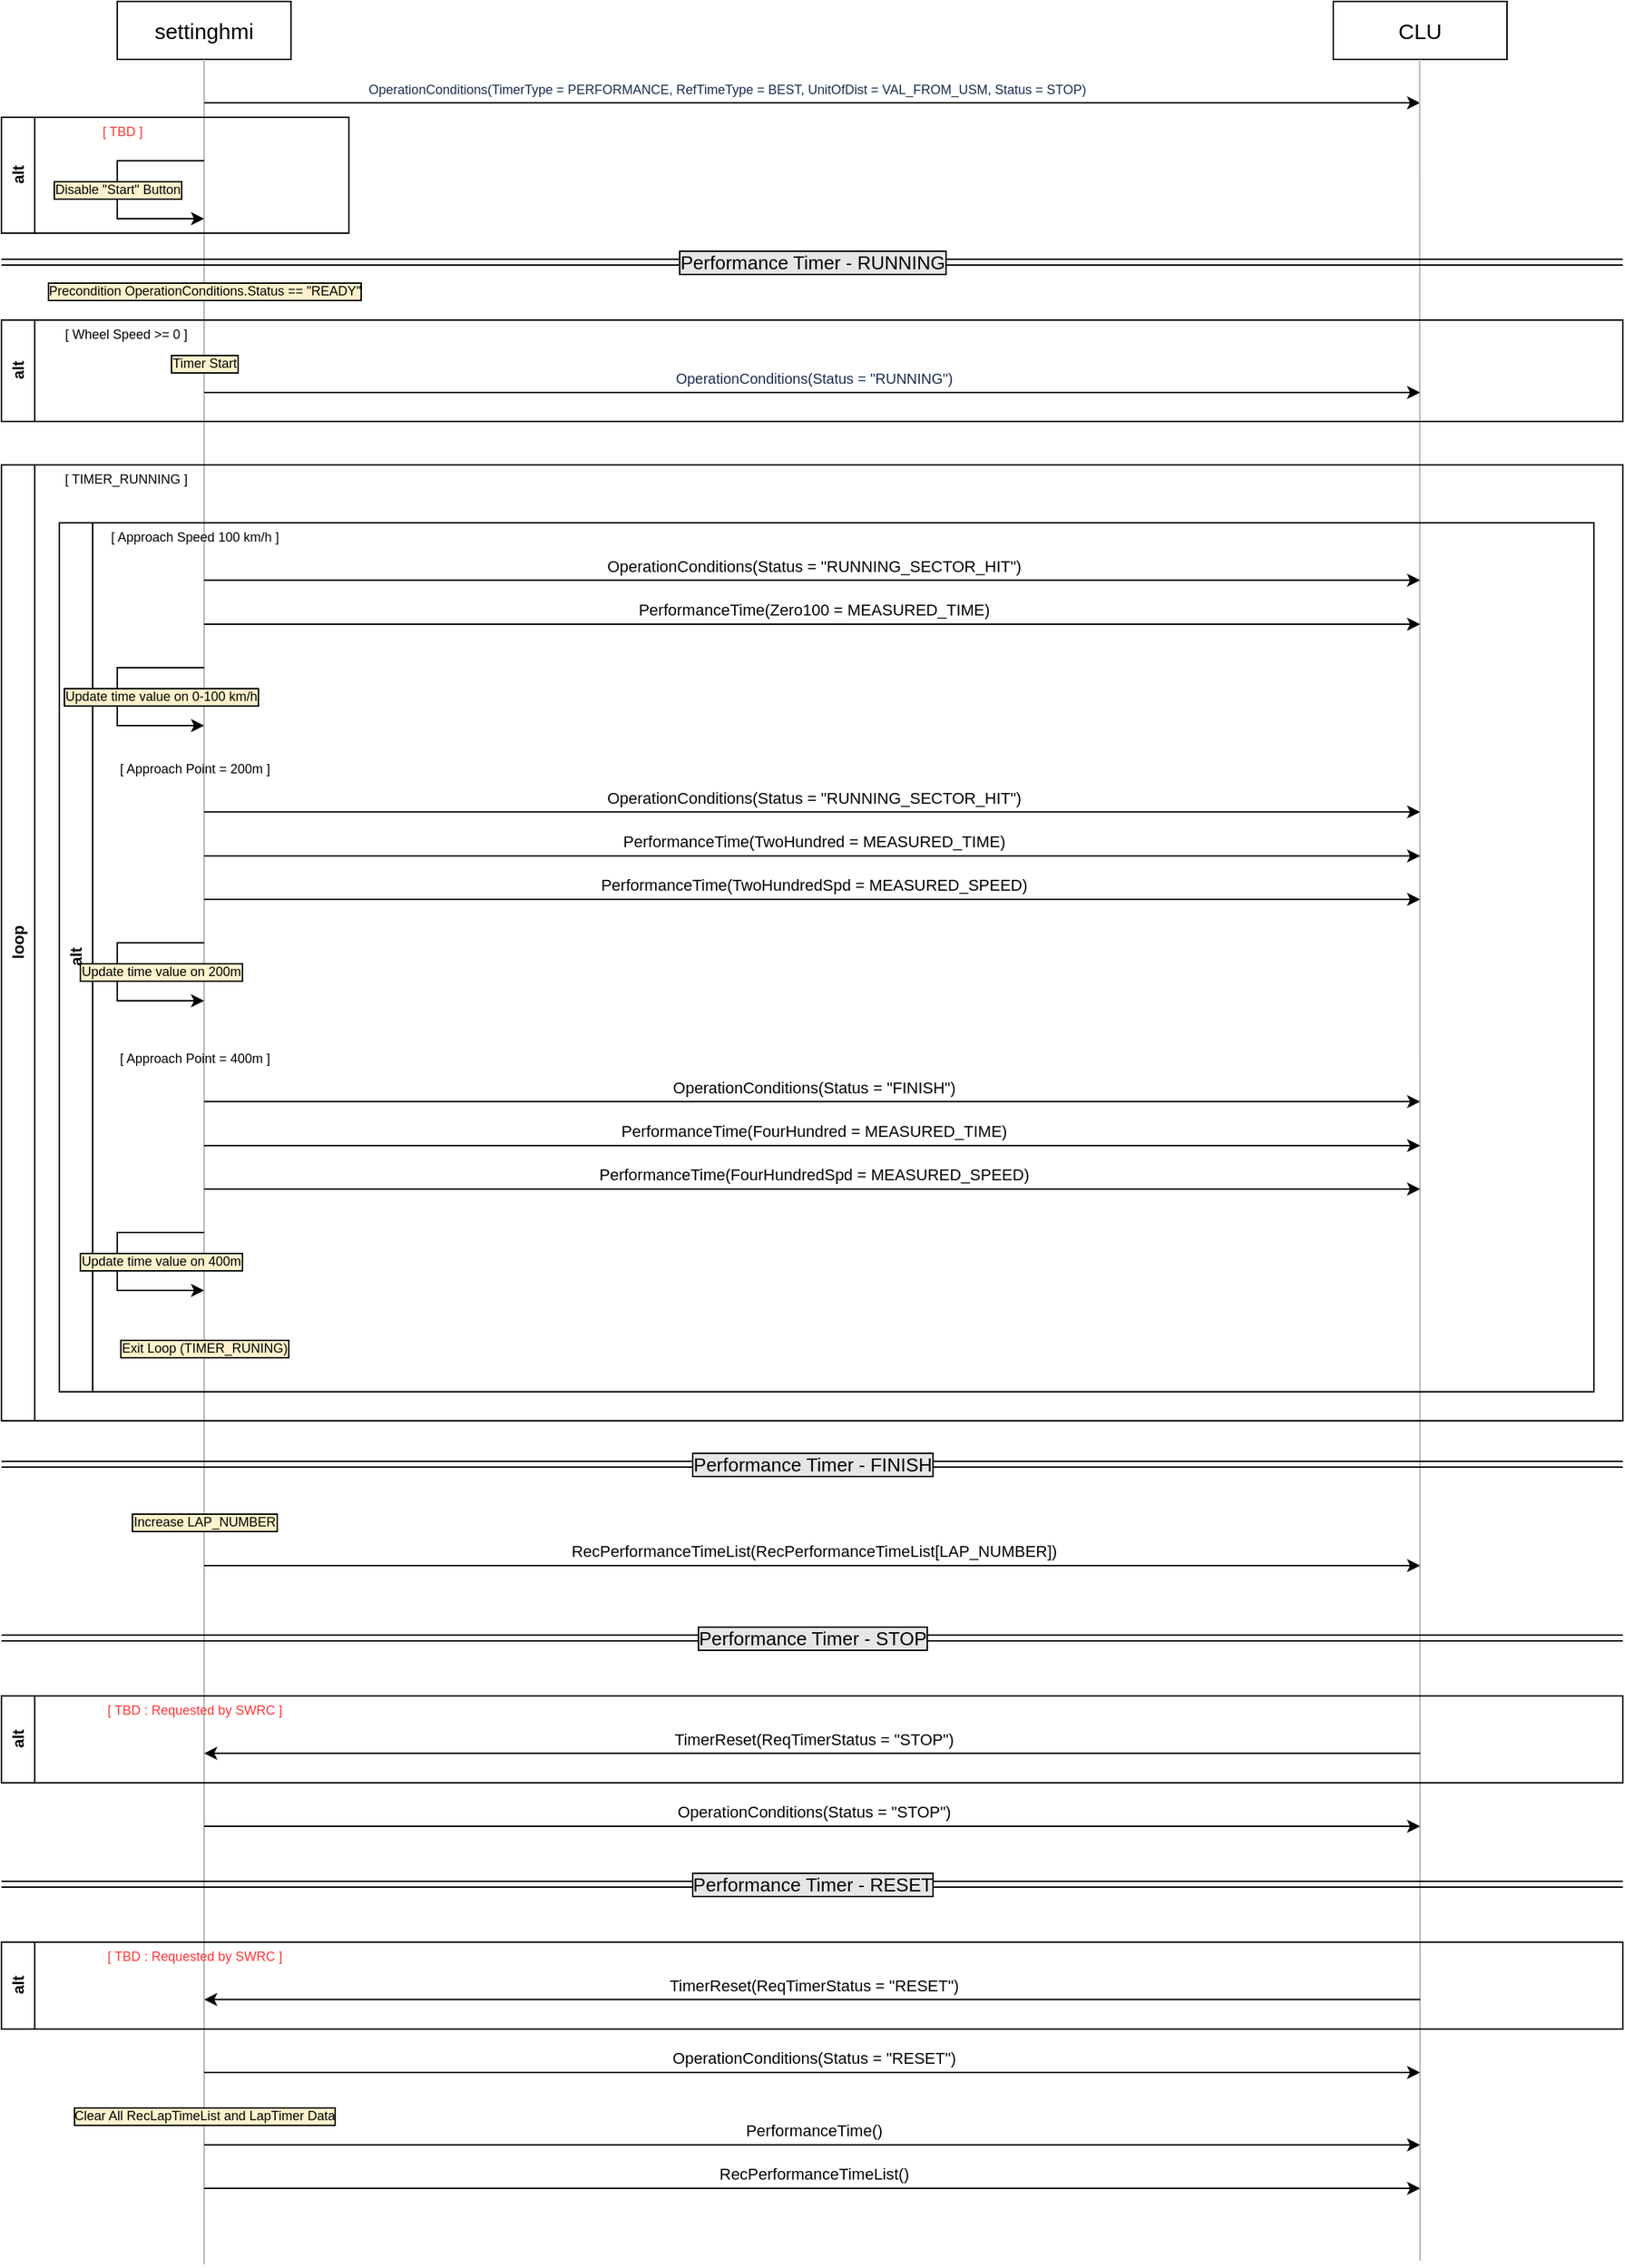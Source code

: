 <mxfile version="24.7.17">
  <diagram name="페이지-1" id="gs1mectcEGeimiHJpjWC">
    <mxGraphModel dx="1728" dy="982" grid="0" gridSize="10" guides="1" tooltips="1" connect="1" arrows="1" fold="1" page="1" pageScale="1" pageWidth="1200" pageHeight="1920" math="0" shadow="0">
      <root>
        <mxCell id="0" />
        <mxCell id="1" parent="0" />
        <mxCell id="NuBGhkhx8Y5m-b2giT-t-1" value="settinghmi" style="rounded=0;whiteSpace=wrap;html=1;fontSize=15;" vertex="1" parent="1">
          <mxGeometry x="120" y="40" width="120" height="40" as="geometry" />
        </mxCell>
        <mxCell id="NuBGhkhx8Y5m-b2giT-t-2" value="CLU" style="rounded=0;whiteSpace=wrap;html=1;fontSize=15;" vertex="1" parent="1">
          <mxGeometry x="960" y="40" width="120" height="40" as="geometry" />
        </mxCell>
        <mxCell id="NuBGhkhx8Y5m-b2giT-t-3" value="" style="endArrow=none;html=1;rounded=0;entryX=0.5;entryY=1;entryDx=0;entryDy=0;strokeColor=#B3B3B3;" edge="1" parent="1" target="NuBGhkhx8Y5m-b2giT-t-1">
          <mxGeometry width="50" height="50" relative="1" as="geometry">
            <mxPoint x="180" y="1602.5" as="sourcePoint" />
            <mxPoint x="420" y="270" as="targetPoint" />
          </mxGeometry>
        </mxCell>
        <mxCell id="NuBGhkhx8Y5m-b2giT-t-4" value="alt" style="swimlane;horizontal=0;whiteSpace=wrap;html=1;fontSize=11;" vertex="1" parent="1">
          <mxGeometry x="40" y="120" width="240" height="80" as="geometry" />
        </mxCell>
        <mxCell id="NuBGhkhx8Y5m-b2giT-t-5" value="&amp;nbsp;[ TBD ]" style="text;html=1;align=center;verticalAlign=middle;whiteSpace=wrap;rounded=0;fontSize=9;fontColor=#FF3333;" vertex="1" parent="NuBGhkhx8Y5m-b2giT-t-4">
          <mxGeometry x="25" width="115" height="20" as="geometry" />
        </mxCell>
        <mxCell id="NuBGhkhx8Y5m-b2giT-t-6" value="" style="endArrow=classic;html=1;rounded=0;fontSize=5;" edge="1" parent="NuBGhkhx8Y5m-b2giT-t-4">
          <mxGeometry relative="1" as="geometry">
            <mxPoint x="140" y="30" as="sourcePoint" />
            <mxPoint x="140" y="70" as="targetPoint" />
            <Array as="points">
              <mxPoint x="80" y="30" />
              <mxPoint x="80" y="70" />
            </Array>
          </mxGeometry>
        </mxCell>
        <mxCell id="NuBGhkhx8Y5m-b2giT-t-7" value="Disable &quot;Start&quot; Button" style="edgeLabel;resizable=0;html=1;;align=center;verticalAlign=middle;fontSize=9;labelBorderColor=default;labelBackgroundColor=#FFF2CC;" connectable="0" vertex="1" parent="NuBGhkhx8Y5m-b2giT-t-6">
          <mxGeometry relative="1" as="geometry" />
        </mxCell>
        <mxCell id="NuBGhkhx8Y5m-b2giT-t-8" value="" style="endArrow=classic;html=1;rounded=0;" edge="1" parent="1">
          <mxGeometry width="50" height="50" relative="1" as="geometry">
            <mxPoint x="180" y="110" as="sourcePoint" />
            <mxPoint x="1020" y="110" as="targetPoint" />
          </mxGeometry>
        </mxCell>
        <mxCell id="NuBGhkhx8Y5m-b2giT-t-9" value="&lt;span style=&quot;color: rgb(23, 43, 77); font-family: &amp;quot;Source Sans Pro&amp;quot;, &amp;quot;Lucida Sans Unicode&amp;quot;, Arial, NG; font-size: 9px; text-align: start;&quot;&gt;OperationConditions(TimerType = PERFORMANCE, RefTimeType = BEST, UnitOfDist = VAL_FROM_USM, Status = STOP)&lt;/span&gt;" style="edgeLabel;html=1;align=center;verticalAlign=middle;resizable=0;points=[];" vertex="1" connectable="0" parent="NuBGhkhx8Y5m-b2giT-t-8">
          <mxGeometry x="-0.142" y="-1" relative="1" as="geometry">
            <mxPoint y="-11" as="offset" />
          </mxGeometry>
        </mxCell>
        <mxCell id="NuBGhkhx8Y5m-b2giT-t-10" value="" style="endArrow=none;html=1;rounded=0;entryX=0.5;entryY=1;entryDx=0;entryDy=0;strokeColor=#B3B3B3;" edge="1" parent="1">
          <mxGeometry width="50" height="50" relative="1" as="geometry">
            <mxPoint x="1020" y="1600" as="sourcePoint" />
            <mxPoint x="1019.69" y="80" as="targetPoint" />
          </mxGeometry>
        </mxCell>
        <mxCell id="NuBGhkhx8Y5m-b2giT-t-11" value="Performance Timer - RUNNING" style="shape=link;html=1;rounded=0;fontSize=13;labelBorderColor=default;labelBackgroundColor=#E6E6E6;" edge="1" parent="1">
          <mxGeometry width="100" relative="1" as="geometry">
            <mxPoint x="40" y="220" as="sourcePoint" />
            <mxPoint x="1160" y="220" as="targetPoint" />
            <mxPoint as="offset" />
          </mxGeometry>
        </mxCell>
        <mxCell id="NuBGhkhx8Y5m-b2giT-t-12" value="loop" style="swimlane;horizontal=0;whiteSpace=wrap;html=1;fontSize=11;" vertex="1" parent="1">
          <mxGeometry x="40" y="360" width="1120" height="660" as="geometry" />
        </mxCell>
        <mxCell id="NuBGhkhx8Y5m-b2giT-t-13" value="&amp;nbsp;[ TIMER_RUNNING ]" style="text;html=1;align=center;verticalAlign=middle;whiteSpace=wrap;rounded=0;fontSize=9;fontColor=#000000;" vertex="1" parent="NuBGhkhx8Y5m-b2giT-t-12">
          <mxGeometry x="30" width="110" height="20" as="geometry" />
        </mxCell>
        <mxCell id="NuBGhkhx8Y5m-b2giT-t-14" value="alt" style="swimlane;horizontal=0;whiteSpace=wrap;html=1;fontSize=11;" vertex="1" parent="NuBGhkhx8Y5m-b2giT-t-12">
          <mxGeometry x="40" y="40" width="1060" height="600" as="geometry" />
        </mxCell>
        <mxCell id="NuBGhkhx8Y5m-b2giT-t-15" value="&lt;font color=&quot;#000000&quot;&gt;&amp;nbsp;[ Approach Speed 100 km/h ]&lt;/font&gt;" style="text;html=1;align=center;verticalAlign=middle;whiteSpace=wrap;rounded=0;fontSize=9;fontColor=#FF3333;" vertex="1" parent="NuBGhkhx8Y5m-b2giT-t-14">
          <mxGeometry x="25" width="135" height="20" as="geometry" />
        </mxCell>
        <mxCell id="NuBGhkhx8Y5m-b2giT-t-16" value="" style="endArrow=classic;html=1;rounded=0;" edge="1" parent="NuBGhkhx8Y5m-b2giT-t-14">
          <mxGeometry width="50" height="50" relative="1" as="geometry">
            <mxPoint x="100" y="39.68" as="sourcePoint" />
            <mxPoint x="940" y="39.68" as="targetPoint" />
          </mxGeometry>
        </mxCell>
        <mxCell id="NuBGhkhx8Y5m-b2giT-t-17" value="&lt;div style=&quot;text-align: start;&quot;&gt;&lt;div&gt;OperationConditions(Status = &quot;RUNNING_SECTOR_HIT&quot;)&lt;/div&gt;&lt;/div&gt;" style="edgeLabel;html=1;align=center;verticalAlign=middle;resizable=0;points=[];" vertex="1" connectable="0" parent="NuBGhkhx8Y5m-b2giT-t-16">
          <mxGeometry x="-0.142" y="-1" relative="1" as="geometry">
            <mxPoint x="60" y="-11" as="offset" />
          </mxGeometry>
        </mxCell>
        <mxCell id="NuBGhkhx8Y5m-b2giT-t-18" value="" style="endArrow=classic;html=1;rounded=0;" edge="1" parent="NuBGhkhx8Y5m-b2giT-t-14">
          <mxGeometry width="50" height="50" relative="1" as="geometry">
            <mxPoint x="100" y="70" as="sourcePoint" />
            <mxPoint x="940" y="70" as="targetPoint" />
          </mxGeometry>
        </mxCell>
        <mxCell id="NuBGhkhx8Y5m-b2giT-t-19" value="&lt;div style=&quot;text-align: start;&quot;&gt;&lt;div&gt;PerformanceTime(Zero100 = MEASURED_TIME)&lt;/div&gt;&lt;/div&gt;" style="edgeLabel;html=1;align=center;verticalAlign=middle;resizable=0;points=[];" vertex="1" connectable="0" parent="NuBGhkhx8Y5m-b2giT-t-18">
          <mxGeometry x="-0.142" y="-1" relative="1" as="geometry">
            <mxPoint x="60" y="-11" as="offset" />
          </mxGeometry>
        </mxCell>
        <mxCell id="NuBGhkhx8Y5m-b2giT-t-20" value="" style="endArrow=classic;html=1;rounded=0;fontSize=5;" edge="1" parent="NuBGhkhx8Y5m-b2giT-t-14">
          <mxGeometry relative="1" as="geometry">
            <mxPoint x="100" y="100" as="sourcePoint" />
            <mxPoint x="100" y="140" as="targetPoint" />
            <Array as="points">
              <mxPoint x="40" y="100" />
              <mxPoint x="40" y="140" />
            </Array>
          </mxGeometry>
        </mxCell>
        <mxCell id="NuBGhkhx8Y5m-b2giT-t-21" value="Update time value on 0-100 km/h" style="edgeLabel;resizable=0;html=1;;align=center;verticalAlign=middle;fontSize=9;labelBorderColor=default;labelBackgroundColor=#FFF2CC;" connectable="0" vertex="1" parent="NuBGhkhx8Y5m-b2giT-t-20">
          <mxGeometry relative="1" as="geometry">
            <mxPoint x="30" as="offset" />
          </mxGeometry>
        </mxCell>
        <mxCell id="NuBGhkhx8Y5m-b2giT-t-22" value="&lt;font color=&quot;#000000&quot;&gt;&amp;nbsp;[ Approach Point = 200m ]&lt;/font&gt;" style="text;html=1;align=center;verticalAlign=middle;whiteSpace=wrap;rounded=0;fontSize=9;fontColor=#FF3333;" vertex="1" parent="NuBGhkhx8Y5m-b2giT-t-14">
          <mxGeometry x="25" y="160" width="135" height="20" as="geometry" />
        </mxCell>
        <mxCell id="NuBGhkhx8Y5m-b2giT-t-23" value="" style="endArrow=classic;html=1;rounded=0;" edge="1" parent="NuBGhkhx8Y5m-b2giT-t-14">
          <mxGeometry width="50" height="50" relative="1" as="geometry">
            <mxPoint x="100" y="199.68" as="sourcePoint" />
            <mxPoint x="940" y="199.68" as="targetPoint" />
          </mxGeometry>
        </mxCell>
        <mxCell id="NuBGhkhx8Y5m-b2giT-t-24" value="&lt;div style=&quot;text-align: start;&quot;&gt;&lt;div&gt;OperationConditions(Status = &quot;RUNNING_SECTOR_HIT&quot;)&lt;/div&gt;&lt;/div&gt;" style="edgeLabel;html=1;align=center;verticalAlign=middle;resizable=0;points=[];" vertex="1" connectable="0" parent="NuBGhkhx8Y5m-b2giT-t-23">
          <mxGeometry x="-0.142" y="-1" relative="1" as="geometry">
            <mxPoint x="60" y="-11" as="offset" />
          </mxGeometry>
        </mxCell>
        <mxCell id="NuBGhkhx8Y5m-b2giT-t-25" value="" style="endArrow=classic;html=1;rounded=0;" edge="1" parent="NuBGhkhx8Y5m-b2giT-t-14">
          <mxGeometry width="50" height="50" relative="1" as="geometry">
            <mxPoint x="100" y="230" as="sourcePoint" />
            <mxPoint x="940" y="230" as="targetPoint" />
          </mxGeometry>
        </mxCell>
        <mxCell id="NuBGhkhx8Y5m-b2giT-t-26" value="&lt;div style=&quot;text-align: start;&quot;&gt;&lt;div&gt;PerformanceTime(TwoHundred = MEASURED_TIME)&lt;/div&gt;&lt;/div&gt;" style="edgeLabel;html=1;align=center;verticalAlign=middle;resizable=0;points=[];" vertex="1" connectable="0" parent="NuBGhkhx8Y5m-b2giT-t-25">
          <mxGeometry x="-0.142" y="-1" relative="1" as="geometry">
            <mxPoint x="60" y="-11" as="offset" />
          </mxGeometry>
        </mxCell>
        <mxCell id="NuBGhkhx8Y5m-b2giT-t-27" value="" style="endArrow=classic;html=1;rounded=0;fontSize=5;" edge="1" parent="NuBGhkhx8Y5m-b2giT-t-14">
          <mxGeometry relative="1" as="geometry">
            <mxPoint x="100" y="290" as="sourcePoint" />
            <mxPoint x="100" y="330" as="targetPoint" />
            <Array as="points">
              <mxPoint x="40" y="290" />
              <mxPoint x="40" y="330" />
            </Array>
          </mxGeometry>
        </mxCell>
        <mxCell id="NuBGhkhx8Y5m-b2giT-t-28" value="Update time value on 200m" style="edgeLabel;resizable=0;html=1;;align=center;verticalAlign=middle;fontSize=9;labelBorderColor=default;labelBackgroundColor=#FFF2CC;" connectable="0" vertex="1" parent="NuBGhkhx8Y5m-b2giT-t-27">
          <mxGeometry relative="1" as="geometry">
            <mxPoint x="30" as="offset" />
          </mxGeometry>
        </mxCell>
        <mxCell id="NuBGhkhx8Y5m-b2giT-t-29" value="" style="endArrow=classic;html=1;rounded=0;" edge="1" parent="NuBGhkhx8Y5m-b2giT-t-14">
          <mxGeometry width="50" height="50" relative="1" as="geometry">
            <mxPoint x="100" y="260" as="sourcePoint" />
            <mxPoint x="940" y="260" as="targetPoint" />
          </mxGeometry>
        </mxCell>
        <mxCell id="NuBGhkhx8Y5m-b2giT-t-30" value="&lt;div style=&quot;text-align: start;&quot;&gt;&lt;div&gt;PerformanceTime(TwoHundredSpd = MEASURED_SPEED)&lt;/div&gt;&lt;/div&gt;" style="edgeLabel;html=1;align=center;verticalAlign=middle;resizable=0;points=[];" vertex="1" connectable="0" parent="NuBGhkhx8Y5m-b2giT-t-29">
          <mxGeometry x="-0.142" y="-1" relative="1" as="geometry">
            <mxPoint x="60" y="-11" as="offset" />
          </mxGeometry>
        </mxCell>
        <mxCell id="NuBGhkhx8Y5m-b2giT-t-31" value="&lt;font color=&quot;#000000&quot;&gt;&amp;nbsp;[ Approach Point = 400m ]&lt;/font&gt;" style="text;html=1;align=center;verticalAlign=middle;whiteSpace=wrap;rounded=0;fontSize=9;fontColor=#FF3333;" vertex="1" parent="NuBGhkhx8Y5m-b2giT-t-14">
          <mxGeometry x="25" y="360" width="135" height="20" as="geometry" />
        </mxCell>
        <mxCell id="NuBGhkhx8Y5m-b2giT-t-32" value="" style="endArrow=classic;html=1;rounded=0;" edge="1" parent="NuBGhkhx8Y5m-b2giT-t-14">
          <mxGeometry width="50" height="50" relative="1" as="geometry">
            <mxPoint x="100" y="399.68" as="sourcePoint" />
            <mxPoint x="940" y="399.68" as="targetPoint" />
          </mxGeometry>
        </mxCell>
        <mxCell id="NuBGhkhx8Y5m-b2giT-t-33" value="&lt;div style=&quot;text-align: start;&quot;&gt;&lt;div&gt;OperationConditions(Status = &quot;FINISH&quot;)&lt;/div&gt;&lt;/div&gt;" style="edgeLabel;html=1;align=center;verticalAlign=middle;resizable=0;points=[];" vertex="1" connectable="0" parent="NuBGhkhx8Y5m-b2giT-t-32">
          <mxGeometry x="-0.142" y="-1" relative="1" as="geometry">
            <mxPoint x="60" y="-11" as="offset" />
          </mxGeometry>
        </mxCell>
        <mxCell id="NuBGhkhx8Y5m-b2giT-t-34" value="" style="endArrow=classic;html=1;rounded=0;" edge="1" parent="NuBGhkhx8Y5m-b2giT-t-14">
          <mxGeometry width="50" height="50" relative="1" as="geometry">
            <mxPoint x="100" y="430" as="sourcePoint" />
            <mxPoint x="940" y="430" as="targetPoint" />
          </mxGeometry>
        </mxCell>
        <mxCell id="NuBGhkhx8Y5m-b2giT-t-35" value="&lt;div style=&quot;text-align: start;&quot;&gt;&lt;div&gt;PerformanceTime(FourHundred = MEASURED_TIME)&lt;/div&gt;&lt;/div&gt;" style="edgeLabel;html=1;align=center;verticalAlign=middle;resizable=0;points=[];" vertex="1" connectable="0" parent="NuBGhkhx8Y5m-b2giT-t-34">
          <mxGeometry x="-0.142" y="-1" relative="1" as="geometry">
            <mxPoint x="60" y="-11" as="offset" />
          </mxGeometry>
        </mxCell>
        <mxCell id="NuBGhkhx8Y5m-b2giT-t-36" value="" style="endArrow=classic;html=1;rounded=0;fontSize=5;" edge="1" parent="NuBGhkhx8Y5m-b2giT-t-14">
          <mxGeometry relative="1" as="geometry">
            <mxPoint x="100" y="490" as="sourcePoint" />
            <mxPoint x="100" y="530" as="targetPoint" />
            <Array as="points">
              <mxPoint x="40" y="490" />
              <mxPoint x="40" y="530" />
            </Array>
          </mxGeometry>
        </mxCell>
        <mxCell id="NuBGhkhx8Y5m-b2giT-t-37" value="Update time value on 400m" style="edgeLabel;resizable=0;html=1;;align=center;verticalAlign=middle;fontSize=9;labelBorderColor=default;labelBackgroundColor=#FFF2CC;" connectable="0" vertex="1" parent="NuBGhkhx8Y5m-b2giT-t-36">
          <mxGeometry relative="1" as="geometry">
            <mxPoint x="30" as="offset" />
          </mxGeometry>
        </mxCell>
        <mxCell id="NuBGhkhx8Y5m-b2giT-t-38" value="" style="endArrow=classic;html=1;rounded=0;" edge="1" parent="NuBGhkhx8Y5m-b2giT-t-14">
          <mxGeometry width="50" height="50" relative="1" as="geometry">
            <mxPoint x="100" y="460" as="sourcePoint" />
            <mxPoint x="940" y="460" as="targetPoint" />
          </mxGeometry>
        </mxCell>
        <mxCell id="NuBGhkhx8Y5m-b2giT-t-39" value="&lt;div style=&quot;text-align: start;&quot;&gt;&lt;div&gt;PerformanceTime(FourHundredSpd = MEASURED_SPEED)&lt;/div&gt;&lt;/div&gt;" style="edgeLabel;html=1;align=center;verticalAlign=middle;resizable=0;points=[];" vertex="1" connectable="0" parent="NuBGhkhx8Y5m-b2giT-t-38">
          <mxGeometry x="-0.142" y="-1" relative="1" as="geometry">
            <mxPoint x="60" y="-11" as="offset" />
          </mxGeometry>
        </mxCell>
        <mxCell id="NuBGhkhx8Y5m-b2giT-t-40" value="Exit Loop (TIMER_RUNING)" style="edgeLabel;resizable=0;html=1;;align=center;verticalAlign=middle;fontSize=9;labelBorderColor=default;labelBackgroundColor=#FFF2CC;" connectable="0" vertex="1" parent="NuBGhkhx8Y5m-b2giT-t-14">
          <mxGeometry x="100.0" y="570" as="geometry" />
        </mxCell>
        <mxCell id="NuBGhkhx8Y5m-b2giT-t-47" value="Precondition OperationConditions.Status == &quot;READY&quot;" style="edgeLabel;resizable=0;html=1;;align=center;verticalAlign=middle;fontSize=9;labelBorderColor=default;labelBackgroundColor=#FFF2CC;" connectable="0" vertex="1" parent="1">
          <mxGeometry x="180" y="240" as="geometry" />
        </mxCell>
        <mxCell id="NuBGhkhx8Y5m-b2giT-t-48" value="alt" style="swimlane;horizontal=0;whiteSpace=wrap;html=1;fontSize=11;" vertex="1" parent="1">
          <mxGeometry x="40" y="260" width="1120" height="70" as="geometry" />
        </mxCell>
        <UserObject label="&amp;nbsp;[ Wheel Speed &amp;gt;= 0 ]" tooltip="ㅁㅁㅁ" id="NuBGhkhx8Y5m-b2giT-t-49">
          <mxCell style="text;html=1;align=center;verticalAlign=middle;whiteSpace=wrap;rounded=0;fontSize=9;fontColor=#000000;" vertex="1" parent="NuBGhkhx8Y5m-b2giT-t-48">
            <mxGeometry x="30" width="110" height="20" as="geometry" />
          </mxCell>
        </UserObject>
        <mxCell id="NuBGhkhx8Y5m-b2giT-t-50" value="Timer Start" style="edgeLabel;resizable=0;html=1;;align=center;verticalAlign=middle;fontSize=9;labelBorderColor=default;labelBackgroundColor=#FFF2CC;" connectable="0" vertex="1" parent="NuBGhkhx8Y5m-b2giT-t-48">
          <mxGeometry x="140" y="30" as="geometry" />
        </mxCell>
        <mxCell id="NuBGhkhx8Y5m-b2giT-t-51" value="" style="endArrow=classic;html=1;rounded=0;" edge="1" parent="1">
          <mxGeometry width="50" height="50" relative="1" as="geometry">
            <mxPoint x="180" y="310" as="sourcePoint" />
            <mxPoint x="1020" y="310" as="targetPoint" />
          </mxGeometry>
        </mxCell>
        <mxCell id="NuBGhkhx8Y5m-b2giT-t-52" value="&lt;div style=&quot;text-align: start;&quot;&gt;&lt;font size=&quot;1&quot; face=&quot;Source Sans Pro, Lucida Sans Unicode, Arial, NG&quot; color=&quot;#172b4d&quot;&gt;OperationConditions(Status = &quot;RUNNING&quot;)&lt;/font&gt;&lt;/div&gt;" style="edgeLabel;html=1;align=center;verticalAlign=middle;resizable=0;points=[];" vertex="1" connectable="0" parent="NuBGhkhx8Y5m-b2giT-t-51">
          <mxGeometry x="-0.142" y="-1" relative="1" as="geometry">
            <mxPoint x="60" y="-11" as="offset" />
          </mxGeometry>
        </mxCell>
        <mxCell id="NuBGhkhx8Y5m-b2giT-t-53" value="Performance Timer - FINISH" style="shape=link;html=1;rounded=0;fontSize=13;labelBorderColor=default;labelBackgroundColor=#E6E6E6;" edge="1" parent="1">
          <mxGeometry width="100" relative="1" as="geometry">
            <mxPoint x="40" y="1050" as="sourcePoint" />
            <mxPoint x="1160" y="1050" as="targetPoint" />
            <mxPoint as="offset" />
          </mxGeometry>
        </mxCell>
        <mxCell id="NuBGhkhx8Y5m-b2giT-t-54" value="" style="endArrow=classic;html=1;rounded=0;" edge="1" parent="1">
          <mxGeometry width="50" height="50" relative="1" as="geometry">
            <mxPoint x="180" y="1120" as="sourcePoint" />
            <mxPoint x="1020" y="1120" as="targetPoint" />
          </mxGeometry>
        </mxCell>
        <mxCell id="NuBGhkhx8Y5m-b2giT-t-55" value="&lt;div style=&quot;text-align: start;&quot;&gt;&lt;div&gt;RecPerformanceTimeList(RecPerformanceTimeList[LAP_NUMBER])&lt;/div&gt;&lt;/div&gt;" style="edgeLabel;html=1;align=center;verticalAlign=middle;resizable=0;points=[];" vertex="1" connectable="0" parent="NuBGhkhx8Y5m-b2giT-t-54">
          <mxGeometry x="-0.142" y="-1" relative="1" as="geometry">
            <mxPoint x="60" y="-11" as="offset" />
          </mxGeometry>
        </mxCell>
        <mxCell id="NuBGhkhx8Y5m-b2giT-t-56" value="Performance Timer - STOP" style="shape=link;html=1;rounded=0;fontSize=13;labelBorderColor=default;labelBackgroundColor=#E6E6E6;" edge="1" parent="1">
          <mxGeometry width="100" relative="1" as="geometry">
            <mxPoint x="40" y="1170" as="sourcePoint" />
            <mxPoint x="1160" y="1170" as="targetPoint" />
            <mxPoint as="offset" />
          </mxGeometry>
        </mxCell>
        <mxCell id="NuBGhkhx8Y5m-b2giT-t-84" value="alt" style="swimlane;horizontal=0;whiteSpace=wrap;html=1;fontSize=11;" vertex="1" parent="1">
          <mxGeometry x="40" y="1210" width="1120" height="60" as="geometry" />
        </mxCell>
        <mxCell id="NuBGhkhx8Y5m-b2giT-t-85" value="&amp;nbsp;[ TBD : Requested by SWRC ]" style="text;html=1;align=center;verticalAlign=middle;whiteSpace=wrap;rounded=0;fontSize=9;fontColor=#FF3333;" vertex="1" parent="NuBGhkhx8Y5m-b2giT-t-84">
          <mxGeometry x="40" width="185" height="20" as="geometry" />
        </mxCell>
        <mxCell id="NuBGhkhx8Y5m-b2giT-t-89" value="" style="endArrow=none;html=1;rounded=0;startArrow=classic;startFill=1;endFill=0;" edge="1" parent="NuBGhkhx8Y5m-b2giT-t-84">
          <mxGeometry width="50" height="50" relative="1" as="geometry">
            <mxPoint x="140" y="39.64" as="sourcePoint" />
            <mxPoint x="980" y="39.64" as="targetPoint" />
          </mxGeometry>
        </mxCell>
        <mxCell id="NuBGhkhx8Y5m-b2giT-t-90" value="&lt;div style=&quot;text-align: start;&quot;&gt;&lt;div&gt;TimerReset(ReqTimerStatus = &quot;STOP&quot;)&lt;/div&gt;&lt;/div&gt;" style="edgeLabel;html=1;align=center;verticalAlign=middle;resizable=0;points=[];" vertex="1" connectable="0" parent="NuBGhkhx8Y5m-b2giT-t-89">
          <mxGeometry x="-0.142" y="-1" relative="1" as="geometry">
            <mxPoint x="60" y="-11" as="offset" />
          </mxGeometry>
        </mxCell>
        <mxCell id="NuBGhkhx8Y5m-b2giT-t-91" value="Increase LAP_NUMBER" style="edgeLabel;resizable=0;html=1;;align=center;verticalAlign=middle;fontSize=9;labelBorderColor=default;labelBackgroundColor=#FFF2CC;" connectable="0" vertex="1" parent="1">
          <mxGeometry x="180.0" y="1090" as="geometry" />
        </mxCell>
        <mxCell id="NuBGhkhx8Y5m-b2giT-t-92" value="Performance Timer - RESET" style="shape=link;html=1;rounded=0;fontSize=13;labelBorderColor=default;labelBackgroundColor=#E6E6E6;" edge="1" parent="1">
          <mxGeometry width="100" relative="1" as="geometry">
            <mxPoint x="40" y="1340" as="sourcePoint" />
            <mxPoint x="1160" y="1340" as="targetPoint" />
            <mxPoint as="offset" />
          </mxGeometry>
        </mxCell>
        <mxCell id="NuBGhkhx8Y5m-b2giT-t-93" value="alt" style="swimlane;horizontal=0;whiteSpace=wrap;html=1;fontSize=11;" vertex="1" parent="1">
          <mxGeometry x="40" y="1380" width="1120" height="60" as="geometry" />
        </mxCell>
        <mxCell id="NuBGhkhx8Y5m-b2giT-t-94" value="&amp;nbsp;[ TBD : Requested by SWRC ]" style="text;html=1;align=center;verticalAlign=middle;whiteSpace=wrap;rounded=0;fontSize=9;fontColor=#FF3333;" vertex="1" parent="NuBGhkhx8Y5m-b2giT-t-93">
          <mxGeometry x="40" width="185" height="20" as="geometry" />
        </mxCell>
        <mxCell id="NuBGhkhx8Y5m-b2giT-t-95" value="" style="endArrow=none;html=1;rounded=0;startArrow=classic;startFill=1;endFill=0;" edge="1" parent="NuBGhkhx8Y5m-b2giT-t-93">
          <mxGeometry width="50" height="50" relative="1" as="geometry">
            <mxPoint x="140" y="39.64" as="sourcePoint" />
            <mxPoint x="980" y="39.64" as="targetPoint" />
          </mxGeometry>
        </mxCell>
        <mxCell id="NuBGhkhx8Y5m-b2giT-t-96" value="&lt;div style=&quot;text-align: start;&quot;&gt;&lt;div&gt;TimerReset(ReqTimerStatus = &quot;RESET&quot;)&lt;/div&gt;&lt;/div&gt;" style="edgeLabel;html=1;align=center;verticalAlign=middle;resizable=0;points=[];" vertex="1" connectable="0" parent="NuBGhkhx8Y5m-b2giT-t-95">
          <mxGeometry x="-0.142" y="-1" relative="1" as="geometry">
            <mxPoint x="60" y="-11" as="offset" />
          </mxGeometry>
        </mxCell>
        <mxCell id="NuBGhkhx8Y5m-b2giT-t-97" value="" style="endArrow=classic;html=1;rounded=0;" edge="1" parent="1">
          <mxGeometry width="50" height="50" relative="1" as="geometry">
            <mxPoint x="180" y="1300" as="sourcePoint" />
            <mxPoint x="1020" y="1300" as="targetPoint" />
          </mxGeometry>
        </mxCell>
        <mxCell id="NuBGhkhx8Y5m-b2giT-t-98" value="&lt;div style=&quot;text-align: start;&quot;&gt;&lt;div&gt;OperationConditions(Status = &quot;STOP&quot;)&lt;/div&gt;&lt;/div&gt;" style="edgeLabel;html=1;align=center;verticalAlign=middle;resizable=0;points=[];" vertex="1" connectable="0" parent="NuBGhkhx8Y5m-b2giT-t-97">
          <mxGeometry x="-0.142" y="-1" relative="1" as="geometry">
            <mxPoint x="60" y="-11" as="offset" />
          </mxGeometry>
        </mxCell>
        <mxCell id="NuBGhkhx8Y5m-b2giT-t-99" value="" style="endArrow=classic;html=1;rounded=0;" edge="1" parent="1">
          <mxGeometry width="50" height="50" relative="1" as="geometry">
            <mxPoint x="180" y="1470" as="sourcePoint" />
            <mxPoint x="1020" y="1470" as="targetPoint" />
          </mxGeometry>
        </mxCell>
        <mxCell id="NuBGhkhx8Y5m-b2giT-t-100" value="&lt;div style=&quot;text-align: start;&quot;&gt;&lt;div&gt;OperationConditions(Status = &quot;RESET&quot;)&lt;/div&gt;&lt;/div&gt;" style="edgeLabel;html=1;align=center;verticalAlign=middle;resizable=0;points=[];" vertex="1" connectable="0" parent="NuBGhkhx8Y5m-b2giT-t-99">
          <mxGeometry x="-0.142" y="-1" relative="1" as="geometry">
            <mxPoint x="60" y="-11" as="offset" />
          </mxGeometry>
        </mxCell>
        <mxCell id="NuBGhkhx8Y5m-b2giT-t-101" value="&lt;div&gt;Clear All RecLapTimeList and LapTimer Data&lt;/div&gt;" style="edgeLabel;resizable=0;html=1;;align=center;verticalAlign=middle;fontSize=9;labelBorderColor=default;labelBackgroundColor=#FFF2CC;" connectable="0" vertex="1" parent="1">
          <mxGeometry x="180.0" y="1500" as="geometry" />
        </mxCell>
        <mxCell id="NuBGhkhx8Y5m-b2giT-t-102" value="" style="endArrow=classic;html=1;rounded=0;" edge="1" parent="1">
          <mxGeometry width="50" height="50" relative="1" as="geometry">
            <mxPoint x="180" y="1520" as="sourcePoint" />
            <mxPoint x="1020" y="1520" as="targetPoint" />
          </mxGeometry>
        </mxCell>
        <mxCell id="NuBGhkhx8Y5m-b2giT-t-103" value="&lt;div style=&quot;text-align: start;&quot;&gt;&lt;div&gt;PerformanceTime()&lt;/div&gt;&lt;/div&gt;" style="edgeLabel;html=1;align=center;verticalAlign=middle;resizable=0;points=[];" vertex="1" connectable="0" parent="NuBGhkhx8Y5m-b2giT-t-102">
          <mxGeometry x="-0.142" y="-1" relative="1" as="geometry">
            <mxPoint x="60" y="-11" as="offset" />
          </mxGeometry>
        </mxCell>
        <mxCell id="NuBGhkhx8Y5m-b2giT-t-104" value="" style="endArrow=classic;html=1;rounded=0;" edge="1" parent="1">
          <mxGeometry width="50" height="50" relative="1" as="geometry">
            <mxPoint x="180" y="1550" as="sourcePoint" />
            <mxPoint x="1020" y="1550" as="targetPoint" />
          </mxGeometry>
        </mxCell>
        <mxCell id="NuBGhkhx8Y5m-b2giT-t-105" value="&lt;div style=&quot;text-align: start;&quot;&gt;&lt;div&gt;RecPerformanceTimeList()&lt;/div&gt;&lt;/div&gt;" style="edgeLabel;html=1;align=center;verticalAlign=middle;resizable=0;points=[];" vertex="1" connectable="0" parent="NuBGhkhx8Y5m-b2giT-t-104">
          <mxGeometry x="-0.142" y="-1" relative="1" as="geometry">
            <mxPoint x="60" y="-11" as="offset" />
          </mxGeometry>
        </mxCell>
      </root>
    </mxGraphModel>
  </diagram>
</mxfile>
